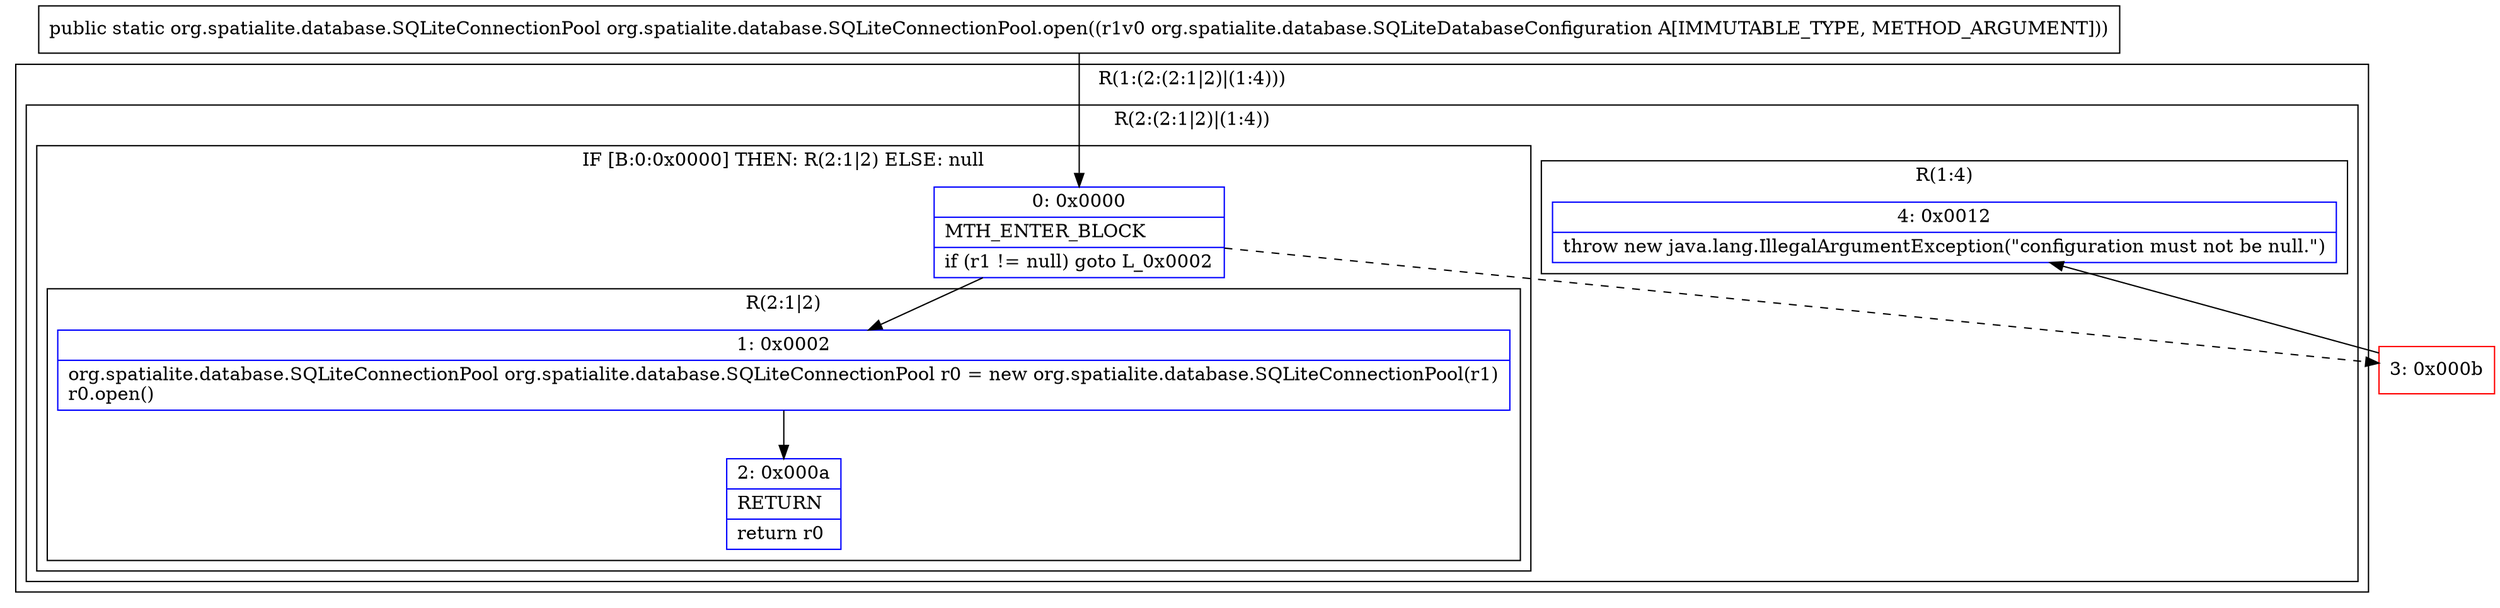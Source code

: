 digraph "CFG fororg.spatialite.database.SQLiteConnectionPool.open(Lorg\/spatialite\/database\/SQLiteDatabaseConfiguration;)Lorg\/spatialite\/database\/SQLiteConnectionPool;" {
subgraph cluster_Region_1802658181 {
label = "R(1:(2:(2:1|2)|(1:4)))";
node [shape=record,color=blue];
subgraph cluster_Region_692509906 {
label = "R(2:(2:1|2)|(1:4))";
node [shape=record,color=blue];
subgraph cluster_IfRegion_709608137 {
label = "IF [B:0:0x0000] THEN: R(2:1|2) ELSE: null";
node [shape=record,color=blue];
Node_0 [shape=record,label="{0\:\ 0x0000|MTH_ENTER_BLOCK\l|if (r1 != null) goto L_0x0002\l}"];
subgraph cluster_Region_385658571 {
label = "R(2:1|2)";
node [shape=record,color=blue];
Node_1 [shape=record,label="{1\:\ 0x0002|org.spatialite.database.SQLiteConnectionPool org.spatialite.database.SQLiteConnectionPool r0 = new org.spatialite.database.SQLiteConnectionPool(r1)\lr0.open()\l}"];
Node_2 [shape=record,label="{2\:\ 0x000a|RETURN\l|return r0\l}"];
}
}
subgraph cluster_Region_1117276956 {
label = "R(1:4)";
node [shape=record,color=blue];
Node_4 [shape=record,label="{4\:\ 0x0012|throw new java.lang.IllegalArgumentException(\"configuration must not be null.\")\l}"];
}
}
}
Node_3 [shape=record,color=red,label="{3\:\ 0x000b}"];
MethodNode[shape=record,label="{public static org.spatialite.database.SQLiteConnectionPool org.spatialite.database.SQLiteConnectionPool.open((r1v0 org.spatialite.database.SQLiteDatabaseConfiguration A[IMMUTABLE_TYPE, METHOD_ARGUMENT])) }"];
MethodNode -> Node_0;
Node_0 -> Node_1;
Node_0 -> Node_3[style=dashed];
Node_1 -> Node_2;
Node_3 -> Node_4;
}

